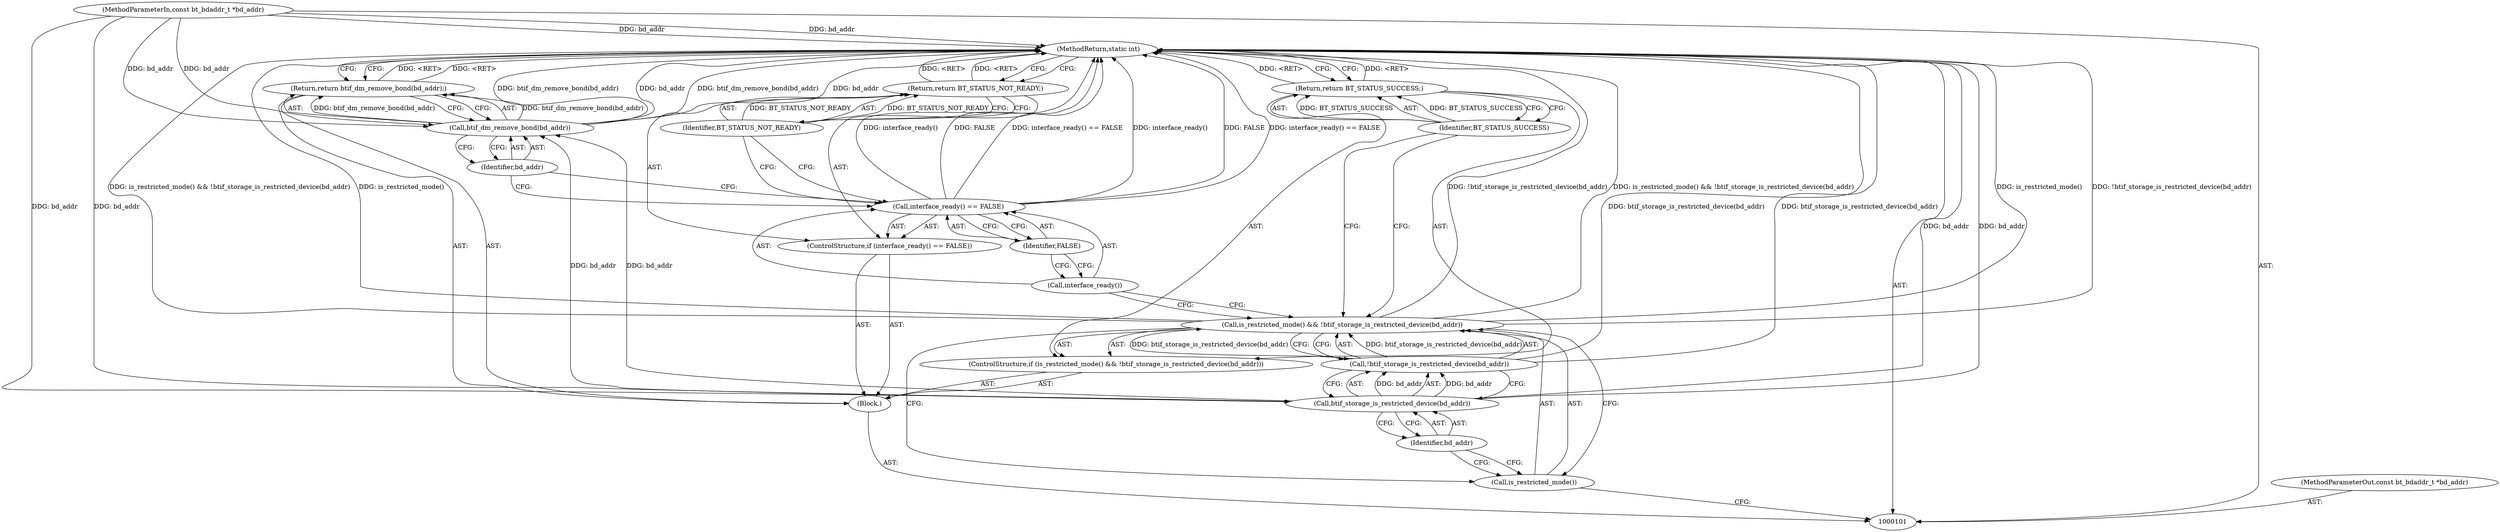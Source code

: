 digraph "0_Android_37c88107679d36c419572732b4af6e18bb2f7dce_0" {
"1000121" [label="(MethodReturn,static int)"];
"1000102" [label="(MethodParameterIn,const bt_bdaddr_t *bd_addr)"];
"1000155" [label="(MethodParameterOut,const bt_bdaddr_t *bd_addr)"];
"1000118" [label="(Return,return btif_dm_remove_bond(bd_addr);)"];
"1000120" [label="(Identifier,bd_addr)"];
"1000119" [label="(Call,btif_dm_remove_bond(bd_addr))"];
"1000103" [label="(Block,)"];
"1000107" [label="(Call,!btif_storage_is_restricted_device(bd_addr))"];
"1000108" [label="(Call,btif_storage_is_restricted_device(bd_addr))"];
"1000104" [label="(ControlStructure,if (is_restricted_mode() && !btif_storage_is_restricted_device(bd_addr)))"];
"1000109" [label="(Identifier,bd_addr)"];
"1000105" [label="(Call,is_restricted_mode() && !btif_storage_is_restricted_device(bd_addr))"];
"1000106" [label="(Call,is_restricted_mode())"];
"1000111" [label="(Identifier,BT_STATUS_SUCCESS)"];
"1000110" [label="(Return,return BT_STATUS_SUCCESS;)"];
"1000115" [label="(Identifier,FALSE)"];
"1000112" [label="(ControlStructure,if (interface_ready() == FALSE))"];
"1000113" [label="(Call,interface_ready() == FALSE)"];
"1000114" [label="(Call,interface_ready())"];
"1000117" [label="(Identifier,BT_STATUS_NOT_READY)"];
"1000116" [label="(Return,return BT_STATUS_NOT_READY;)"];
"1000121" -> "1000101"  [label="AST: "];
"1000121" -> "1000110"  [label="CFG: "];
"1000121" -> "1000116"  [label="CFG: "];
"1000121" -> "1000118"  [label="CFG: "];
"1000116" -> "1000121"  [label="DDG: <RET>"];
"1000118" -> "1000121"  [label="DDG: <RET>"];
"1000110" -> "1000121"  [label="DDG: <RET>"];
"1000107" -> "1000121"  [label="DDG: btif_storage_is_restricted_device(bd_addr)"];
"1000105" -> "1000121"  [label="DDG: !btif_storage_is_restricted_device(bd_addr)"];
"1000105" -> "1000121"  [label="DDG: is_restricted_mode() && !btif_storage_is_restricted_device(bd_addr)"];
"1000105" -> "1000121"  [label="DDG: is_restricted_mode()"];
"1000113" -> "1000121"  [label="DDG: interface_ready()"];
"1000113" -> "1000121"  [label="DDG: FALSE"];
"1000113" -> "1000121"  [label="DDG: interface_ready() == FALSE"];
"1000102" -> "1000121"  [label="DDG: bd_addr"];
"1000119" -> "1000121"  [label="DDG: btif_dm_remove_bond(bd_addr)"];
"1000119" -> "1000121"  [label="DDG: bd_addr"];
"1000108" -> "1000121"  [label="DDG: bd_addr"];
"1000102" -> "1000101"  [label="AST: "];
"1000102" -> "1000121"  [label="DDG: bd_addr"];
"1000102" -> "1000108"  [label="DDG: bd_addr"];
"1000102" -> "1000119"  [label="DDG: bd_addr"];
"1000155" -> "1000101"  [label="AST: "];
"1000118" -> "1000103"  [label="AST: "];
"1000118" -> "1000119"  [label="CFG: "];
"1000119" -> "1000118"  [label="AST: "];
"1000121" -> "1000118"  [label="CFG: "];
"1000118" -> "1000121"  [label="DDG: <RET>"];
"1000119" -> "1000118"  [label="DDG: btif_dm_remove_bond(bd_addr)"];
"1000120" -> "1000119"  [label="AST: "];
"1000120" -> "1000113"  [label="CFG: "];
"1000119" -> "1000120"  [label="CFG: "];
"1000119" -> "1000118"  [label="AST: "];
"1000119" -> "1000120"  [label="CFG: "];
"1000120" -> "1000119"  [label="AST: "];
"1000118" -> "1000119"  [label="CFG: "];
"1000119" -> "1000121"  [label="DDG: btif_dm_remove_bond(bd_addr)"];
"1000119" -> "1000121"  [label="DDG: bd_addr"];
"1000119" -> "1000118"  [label="DDG: btif_dm_remove_bond(bd_addr)"];
"1000108" -> "1000119"  [label="DDG: bd_addr"];
"1000102" -> "1000119"  [label="DDG: bd_addr"];
"1000103" -> "1000101"  [label="AST: "];
"1000104" -> "1000103"  [label="AST: "];
"1000112" -> "1000103"  [label="AST: "];
"1000118" -> "1000103"  [label="AST: "];
"1000107" -> "1000105"  [label="AST: "];
"1000107" -> "1000108"  [label="CFG: "];
"1000108" -> "1000107"  [label="AST: "];
"1000105" -> "1000107"  [label="CFG: "];
"1000107" -> "1000121"  [label="DDG: btif_storage_is_restricted_device(bd_addr)"];
"1000107" -> "1000105"  [label="DDG: btif_storage_is_restricted_device(bd_addr)"];
"1000108" -> "1000107"  [label="DDG: bd_addr"];
"1000108" -> "1000107"  [label="AST: "];
"1000108" -> "1000109"  [label="CFG: "];
"1000109" -> "1000108"  [label="AST: "];
"1000107" -> "1000108"  [label="CFG: "];
"1000108" -> "1000121"  [label="DDG: bd_addr"];
"1000108" -> "1000107"  [label="DDG: bd_addr"];
"1000102" -> "1000108"  [label="DDG: bd_addr"];
"1000108" -> "1000119"  [label="DDG: bd_addr"];
"1000104" -> "1000103"  [label="AST: "];
"1000105" -> "1000104"  [label="AST: "];
"1000110" -> "1000104"  [label="AST: "];
"1000109" -> "1000108"  [label="AST: "];
"1000109" -> "1000106"  [label="CFG: "];
"1000108" -> "1000109"  [label="CFG: "];
"1000105" -> "1000104"  [label="AST: "];
"1000105" -> "1000106"  [label="CFG: "];
"1000105" -> "1000107"  [label="CFG: "];
"1000106" -> "1000105"  [label="AST: "];
"1000107" -> "1000105"  [label="AST: "];
"1000111" -> "1000105"  [label="CFG: "];
"1000114" -> "1000105"  [label="CFG: "];
"1000105" -> "1000121"  [label="DDG: !btif_storage_is_restricted_device(bd_addr)"];
"1000105" -> "1000121"  [label="DDG: is_restricted_mode() && !btif_storage_is_restricted_device(bd_addr)"];
"1000105" -> "1000121"  [label="DDG: is_restricted_mode()"];
"1000107" -> "1000105"  [label="DDG: btif_storage_is_restricted_device(bd_addr)"];
"1000106" -> "1000105"  [label="AST: "];
"1000106" -> "1000101"  [label="CFG: "];
"1000109" -> "1000106"  [label="CFG: "];
"1000105" -> "1000106"  [label="CFG: "];
"1000111" -> "1000110"  [label="AST: "];
"1000111" -> "1000105"  [label="CFG: "];
"1000110" -> "1000111"  [label="CFG: "];
"1000111" -> "1000110"  [label="DDG: BT_STATUS_SUCCESS"];
"1000110" -> "1000104"  [label="AST: "];
"1000110" -> "1000111"  [label="CFG: "];
"1000111" -> "1000110"  [label="AST: "];
"1000121" -> "1000110"  [label="CFG: "];
"1000110" -> "1000121"  [label="DDG: <RET>"];
"1000111" -> "1000110"  [label="DDG: BT_STATUS_SUCCESS"];
"1000115" -> "1000113"  [label="AST: "];
"1000115" -> "1000114"  [label="CFG: "];
"1000113" -> "1000115"  [label="CFG: "];
"1000112" -> "1000103"  [label="AST: "];
"1000113" -> "1000112"  [label="AST: "];
"1000116" -> "1000112"  [label="AST: "];
"1000113" -> "1000112"  [label="AST: "];
"1000113" -> "1000115"  [label="CFG: "];
"1000114" -> "1000113"  [label="AST: "];
"1000115" -> "1000113"  [label="AST: "];
"1000117" -> "1000113"  [label="CFG: "];
"1000120" -> "1000113"  [label="CFG: "];
"1000113" -> "1000121"  [label="DDG: interface_ready()"];
"1000113" -> "1000121"  [label="DDG: FALSE"];
"1000113" -> "1000121"  [label="DDG: interface_ready() == FALSE"];
"1000114" -> "1000113"  [label="AST: "];
"1000114" -> "1000105"  [label="CFG: "];
"1000115" -> "1000114"  [label="CFG: "];
"1000117" -> "1000116"  [label="AST: "];
"1000117" -> "1000113"  [label="CFG: "];
"1000116" -> "1000117"  [label="CFG: "];
"1000117" -> "1000116"  [label="DDG: BT_STATUS_NOT_READY"];
"1000116" -> "1000112"  [label="AST: "];
"1000116" -> "1000117"  [label="CFG: "];
"1000117" -> "1000116"  [label="AST: "];
"1000121" -> "1000116"  [label="CFG: "];
"1000116" -> "1000121"  [label="DDG: <RET>"];
"1000117" -> "1000116"  [label="DDG: BT_STATUS_NOT_READY"];
}
